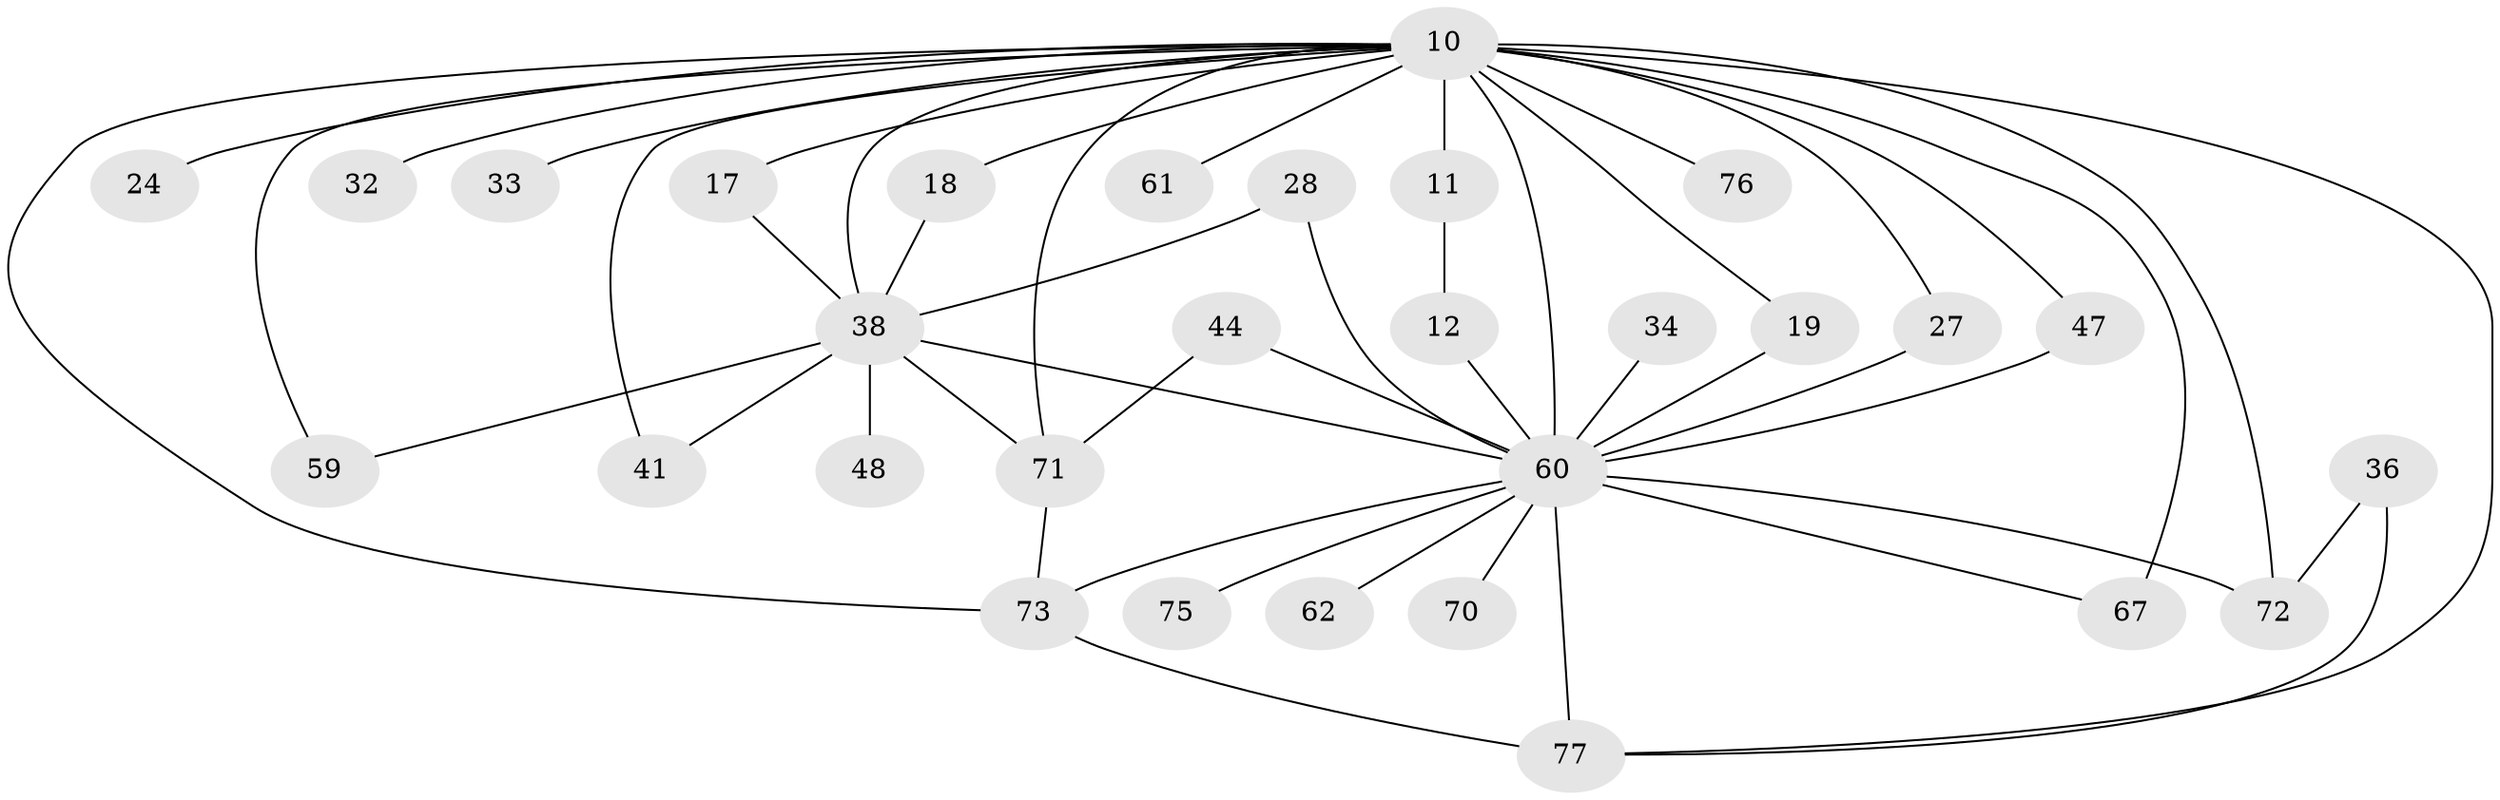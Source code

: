 // original degree distribution, {15: 0.025974025974025976, 21: 0.025974025974025976, 16: 0.025974025974025976, 20: 0.012987012987012988, 13: 0.012987012987012988, 18: 0.025974025974025976, 3: 0.15584415584415584, 2: 0.5454545454545454, 7: 0.025974025974025976, 4: 0.07792207792207792, 5: 0.03896103896103896, 6: 0.025974025974025976}
// Generated by graph-tools (version 1.1) at 2025/49/03/04/25 21:49:35]
// undirected, 30 vertices, 48 edges
graph export_dot {
graph [start="1"]
  node [color=gray90,style=filled];
  10 [super="+4+8"];
  11;
  12;
  17;
  18;
  19;
  24 [super="+14"];
  27;
  28;
  32;
  33;
  34;
  36;
  38 [super="+7"];
  41;
  44 [super="+43"];
  47;
  48;
  59 [super="+16"];
  60 [super="+31+55+35+54+9+5"];
  61;
  62;
  67 [super="+51"];
  70 [super="+64"];
  71 [super="+40+50"];
  72 [super="+52+25"];
  73 [super="+53+66+57+65+49+68"];
  75;
  76;
  77 [super="+69+74"];
  10 -- 11 [weight=2];
  10 -- 17;
  10 -- 27;
  10 -- 33 [weight=2];
  10 -- 61 [weight=2];
  10 -- 67 [weight=2];
  10 -- 73 [weight=3];
  10 -- 76 [weight=2];
  10 -- 60 [weight=19];
  10 -- 24 [weight=3];
  10 -- 72 [weight=3];
  10 -- 18;
  10 -- 19;
  10 -- 32 [weight=2];
  10 -- 38 [weight=9];
  10 -- 41;
  10 -- 47;
  10 -- 59;
  10 -- 71 [weight=5];
  10 -- 77 [weight=2];
  11 -- 12;
  12 -- 60;
  17 -- 38;
  18 -- 38;
  19 -- 60;
  27 -- 60;
  28 -- 38;
  28 -- 60;
  34 -- 60 [weight=2];
  36 -- 72;
  36 -- 77;
  38 -- 41;
  38 -- 48;
  38 -- 59;
  38 -- 60 [weight=9];
  38 -- 71;
  44 -- 60 [weight=2];
  44 -- 71;
  47 -- 60;
  60 -- 70 [weight=5];
  60 -- 77 [weight=13];
  60 -- 67;
  60 -- 73 [weight=3];
  60 -- 75 [weight=2];
  60 -- 62 [weight=2];
  60 -- 72;
  71 -- 73;
  73 -- 77 [weight=2];
}
